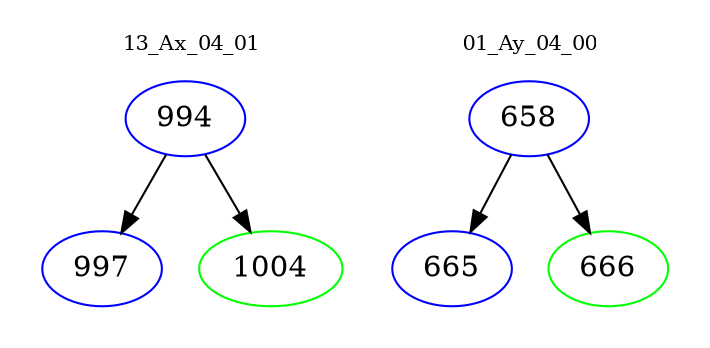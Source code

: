 digraph{
subgraph cluster_0 {
color = white
label = "13_Ax_04_01";
fontsize=10;
T0_994 [label="994", color="blue"]
T0_994 -> T0_997 [color="black"]
T0_997 [label="997", color="blue"]
T0_994 -> T0_1004 [color="black"]
T0_1004 [label="1004", color="green"]
}
subgraph cluster_1 {
color = white
label = "01_Ay_04_00";
fontsize=10;
T1_658 [label="658", color="blue"]
T1_658 -> T1_665 [color="black"]
T1_665 [label="665", color="blue"]
T1_658 -> T1_666 [color="black"]
T1_666 [label="666", color="green"]
}
}
